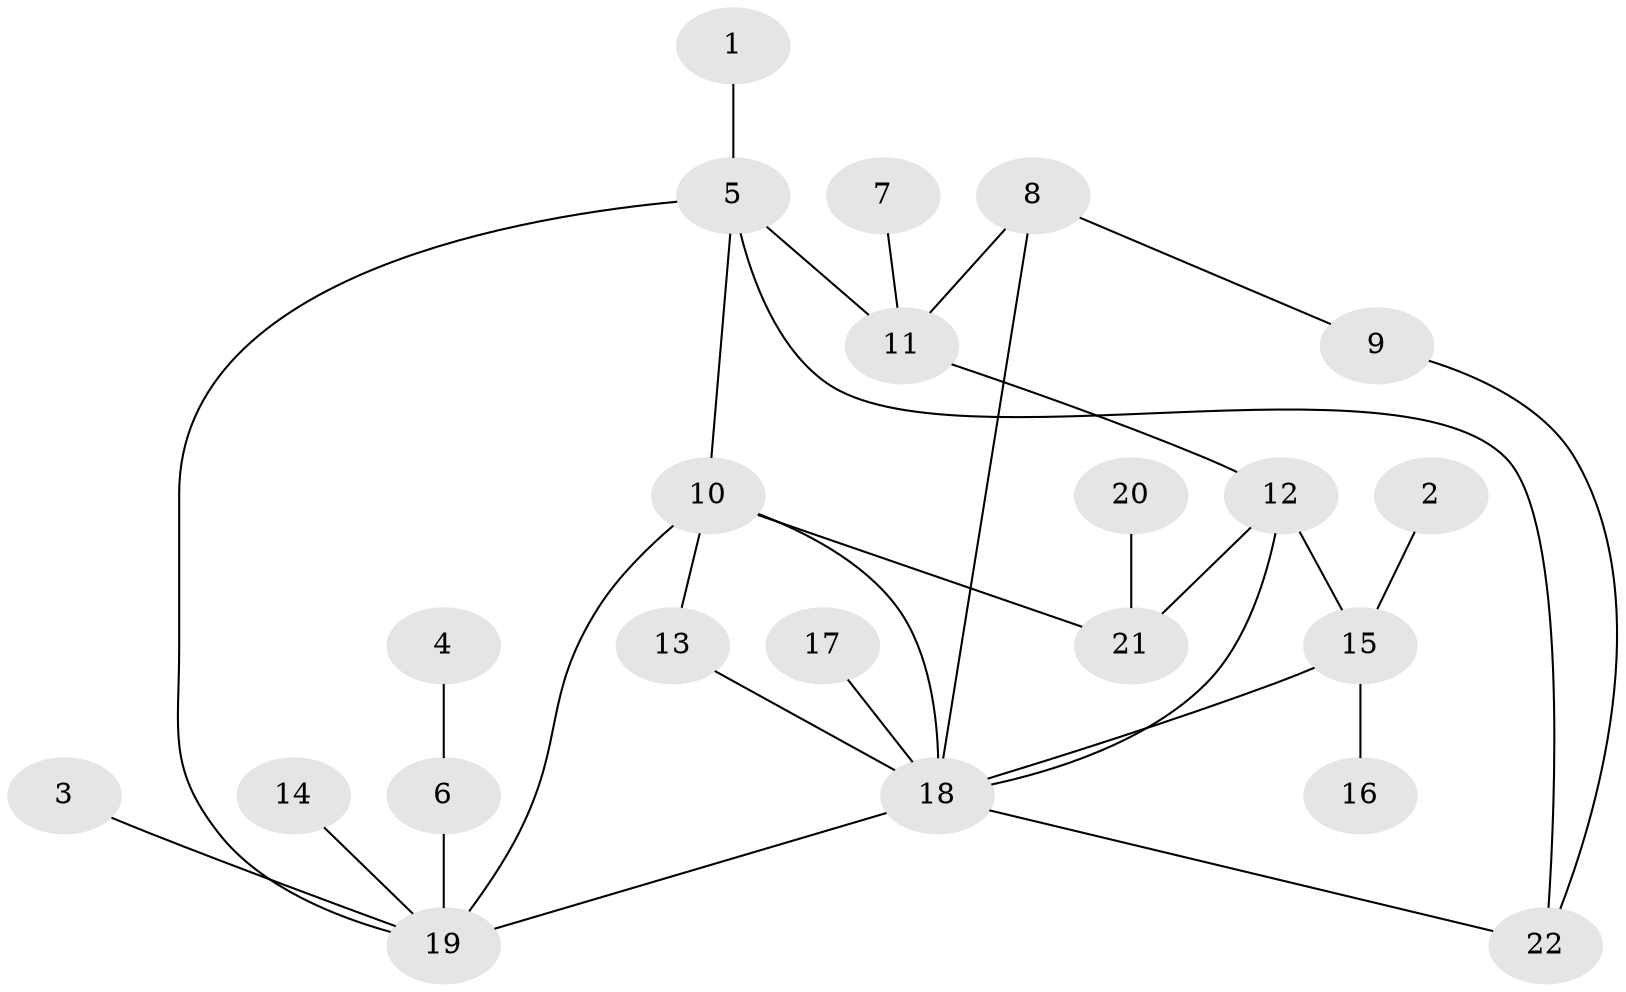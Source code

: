 // original degree distribution, {5: 0.041666666666666664, 7: 0.027777777777777776, 6: 0.06944444444444445, 4: 0.041666666666666664, 9: 0.027777777777777776, 3: 0.06944444444444445, 8: 0.013888888888888888, 1: 0.5555555555555556, 2: 0.1527777777777778}
// Generated by graph-tools (version 1.1) at 2025/37/03/04/25 23:37:41]
// undirected, 22 vertices, 30 edges
graph export_dot {
  node [color=gray90,style=filled];
  1;
  2;
  3;
  4;
  5;
  6;
  7;
  8;
  9;
  10;
  11;
  12;
  13;
  14;
  15;
  16;
  17;
  18;
  19;
  20;
  21;
  22;
  1 -- 5 [weight=1.0];
  2 -- 15 [weight=1.0];
  3 -- 19 [weight=1.0];
  4 -- 6 [weight=1.0];
  5 -- 10 [weight=1.0];
  5 -- 11 [weight=2.0];
  5 -- 19 [weight=1.0];
  5 -- 22 [weight=1.0];
  6 -- 19 [weight=2.0];
  7 -- 11 [weight=1.0];
  8 -- 9 [weight=1.0];
  8 -- 11 [weight=1.0];
  8 -- 18 [weight=2.0];
  9 -- 22 [weight=1.0];
  10 -- 13 [weight=1.0];
  10 -- 18 [weight=1.0];
  10 -- 19 [weight=1.0];
  10 -- 21 [weight=1.0];
  11 -- 12 [weight=1.0];
  12 -- 15 [weight=1.0];
  12 -- 18 [weight=1.0];
  12 -- 21 [weight=1.0];
  13 -- 18 [weight=1.0];
  14 -- 19 [weight=1.0];
  15 -- 16 [weight=1.0];
  15 -- 18 [weight=1.0];
  17 -- 18 [weight=1.0];
  18 -- 19 [weight=3.0];
  18 -- 22 [weight=1.0];
  20 -- 21 [weight=1.0];
}

